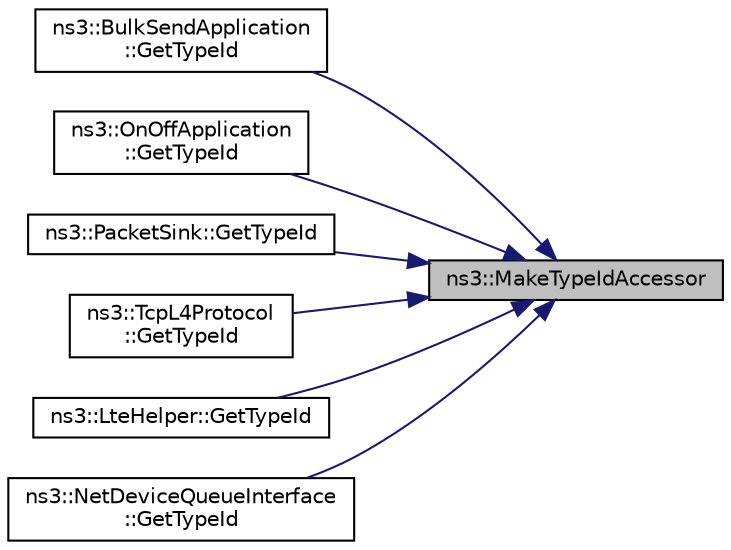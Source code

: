 digraph "ns3::MakeTypeIdAccessor"
{
 // LATEX_PDF_SIZE
  edge [fontname="Helvetica",fontsize="10",labelfontname="Helvetica",labelfontsize="10"];
  node [fontname="Helvetica",fontsize="10",shape=record];
  rankdir="RL";
  Node1 [label="ns3::MakeTypeIdAccessor",height=0.2,width=0.4,color="black", fillcolor="grey75", style="filled", fontcolor="black",tooltip="Create an AttributeAccessor for a class data member, or a lone class get functor or set method."];
  Node1 -> Node2 [dir="back",color="midnightblue",fontsize="10",style="solid",fontname="Helvetica"];
  Node2 [label="ns3::BulkSendApplication\l::GetTypeId",height=0.2,width=0.4,color="black", fillcolor="white", style="filled",URL="$classns3_1_1_bulk_send_application.html#ae019765d0ae807c8072ceee06f7ca66c",tooltip="Get the type ID."];
  Node1 -> Node3 [dir="back",color="midnightblue",fontsize="10",style="solid",fontname="Helvetica"];
  Node3 [label="ns3::OnOffApplication\l::GetTypeId",height=0.2,width=0.4,color="black", fillcolor="white", style="filled",URL="$classns3_1_1_on_off_application.html#a7e8932f513ab370e05db14f28389a2ec",tooltip="Get the type ID."];
  Node1 -> Node4 [dir="back",color="midnightblue",fontsize="10",style="solid",fontname="Helvetica"];
  Node4 [label="ns3::PacketSink::GetTypeId",height=0.2,width=0.4,color="black", fillcolor="white", style="filled",URL="$classns3_1_1_packet_sink.html#a1e48dd11e1375c234e0276b00919900e",tooltip="Get the type ID."];
  Node1 -> Node5 [dir="back",color="midnightblue",fontsize="10",style="solid",fontname="Helvetica"];
  Node5 [label="ns3::TcpL4Protocol\l::GetTypeId",height=0.2,width=0.4,color="black", fillcolor="white", style="filled",URL="$classns3_1_1_tcp_l4_protocol.html#ad5c8be6d4a2f790b4a095d97ad35f6f9",tooltip="Get the type ID."];
  Node1 -> Node6 [dir="back",color="midnightblue",fontsize="10",style="solid",fontname="Helvetica"];
  Node6 [label="ns3::LteHelper::GetTypeId",height=0.2,width=0.4,color="black", fillcolor="white", style="filled",URL="$classns3_1_1_lte_helper.html#ac146ee7a17ca2be436dd4fd2345a6715",tooltip="Register this type."];
  Node1 -> Node7 [dir="back",color="midnightblue",fontsize="10",style="solid",fontname="Helvetica"];
  Node7 [label="ns3::NetDeviceQueueInterface\l::GetTypeId",height=0.2,width=0.4,color="black", fillcolor="white", style="filled",URL="$classns3_1_1_net_device_queue_interface.html#a7916804b203f7bfa3b31928464265e9d",tooltip="Get the type ID."];
}
